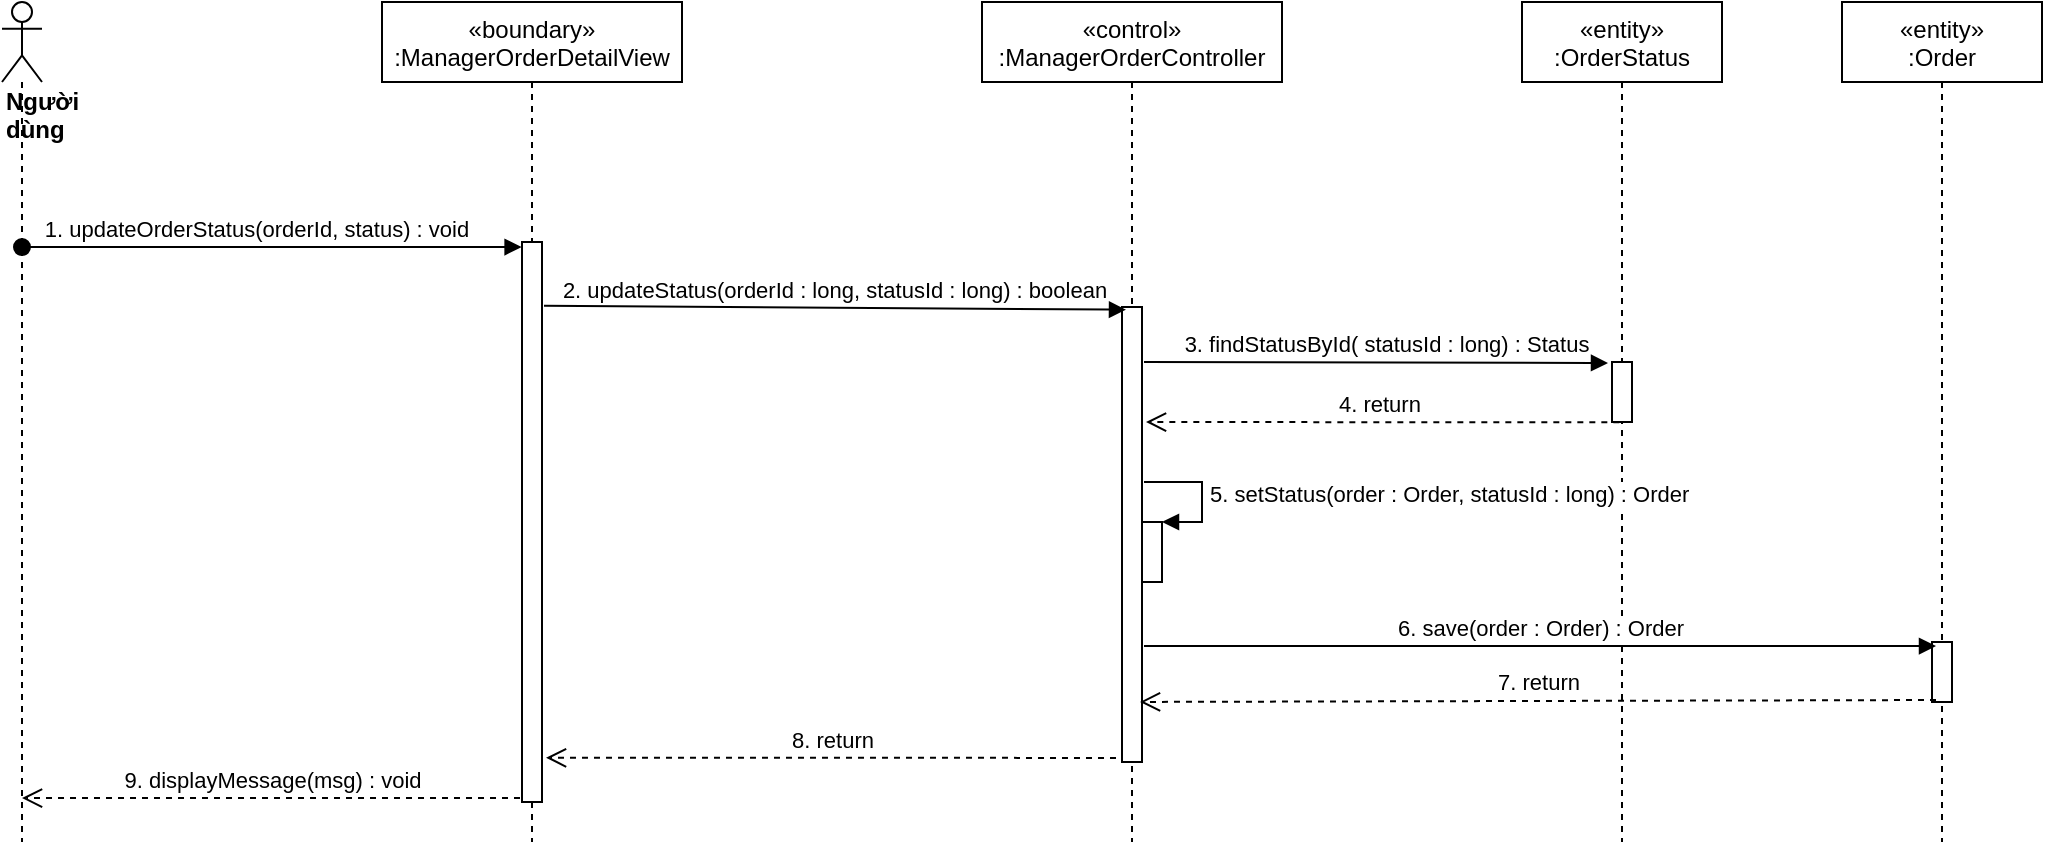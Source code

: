<mxfile version="14.7.1" type="device"><diagram id="kgpKYQtTHZ0yAKxKKP6v" name="Page-1"><mxGraphModel dx="1108" dy="425" grid="1" gridSize="10" guides="1" tooltips="1" connect="1" arrows="1" fold="1" page="1" pageScale="1" pageWidth="850" pageHeight="1100" math="0" shadow="0"><root><mxCell id="0"/><mxCell id="1" parent="0"/><mxCell id="6ZVt4XaQby4BpdGl5_Gu-1" value="«boundary»&#10;:ManagerOrderDetailView" style="shape=umlLifeline;perimeter=lifelinePerimeter;container=1;collapsible=0;recursiveResize=0;rounded=0;shadow=0;strokeWidth=1;" parent="1" vertex="1"><mxGeometry x="280" y="80" width="150" height="420" as="geometry"/></mxCell><mxCell id="6ZVt4XaQby4BpdGl5_Gu-2" value="" style="points=[];perimeter=orthogonalPerimeter;rounded=0;shadow=0;strokeWidth=1;" parent="6ZVt4XaQby4BpdGl5_Gu-1" vertex="1"><mxGeometry x="70" y="120" width="10" height="280" as="geometry"/></mxCell><mxCell id="6ZVt4XaQby4BpdGl5_Gu-4" value="«control»&#10;:ManagerOrderController" style="shape=umlLifeline;perimeter=lifelinePerimeter;container=1;collapsible=0;recursiveResize=0;rounded=0;shadow=0;strokeWidth=1;" parent="1" vertex="1"><mxGeometry x="580" y="80" width="150" height="420" as="geometry"/></mxCell><mxCell id="6ZVt4XaQby4BpdGl5_Gu-5" value="" style="points=[];perimeter=orthogonalPerimeter;rounded=0;shadow=0;strokeWidth=1;" parent="6ZVt4XaQby4BpdGl5_Gu-4" vertex="1"><mxGeometry x="70" y="152.5" width="10" height="227.5" as="geometry"/></mxCell><mxCell id="6ZVt4XaQby4BpdGl5_Gu-6" value="&lt;div&gt;&lt;b&gt;Người dùng&lt;/b&gt;&lt;/div&gt;" style="shape=umlLifeline;participant=umlActor;perimeter=lifelinePerimeter;whiteSpace=wrap;html=1;container=1;collapsible=0;recursiveResize=0;verticalAlign=top;spacingTop=36;outlineConnect=0;align=left;" parent="1" vertex="1"><mxGeometry x="90" y="80" width="20" height="420" as="geometry"/></mxCell><mxCell id="6ZVt4XaQby4BpdGl5_Gu-7" value="1. updateOrderStatus(orderId, status) : void" style="verticalAlign=bottom;startArrow=oval;endArrow=block;startSize=8;shadow=0;strokeWidth=1;entryX=-0.02;entryY=0.009;entryDx=0;entryDy=0;entryPerimeter=0;" parent="1" source="6ZVt4XaQby4BpdGl5_Gu-6" target="6ZVt4XaQby4BpdGl5_Gu-2" edge="1"><mxGeometry x="-0.06" relative="1" as="geometry"><mxPoint x="130" y="190" as="sourcePoint"/><mxPoint as="offset"/><mxPoint x="314.4" y="160.8" as="targetPoint"/></mxGeometry></mxCell><mxCell id="6ZVt4XaQby4BpdGl5_Gu-10" value="2. updateStatus(orderId : long, statusId : long) : boolean" style="html=1;verticalAlign=bottom;endArrow=block;entryX=0.2;entryY=0.006;entryDx=0;entryDy=0;entryPerimeter=0;exitX=1.1;exitY=0.114;exitDx=0;exitDy=0;exitPerimeter=0;" parent="1" source="6ZVt4XaQby4BpdGl5_Gu-2" target="6ZVt4XaQby4BpdGl5_Gu-5" edge="1"><mxGeometry width="80" relative="1" as="geometry"><mxPoint x="380" y="226" as="sourcePoint"/><mxPoint x="700" y="228" as="targetPoint"/></mxGeometry></mxCell><mxCell id="6ZVt4XaQby4BpdGl5_Gu-12" value="«entity»&#10;:OrderStatus" style="shape=umlLifeline;perimeter=lifelinePerimeter;container=1;collapsible=0;recursiveResize=0;rounded=0;shadow=0;strokeWidth=1;" parent="1" vertex="1"><mxGeometry x="850" y="80" width="100" height="420" as="geometry"/></mxCell><mxCell id="6ZVt4XaQby4BpdGl5_Gu-13" value="" style="points=[];perimeter=orthogonalPerimeter;rounded=0;shadow=0;strokeWidth=1;" parent="6ZVt4XaQby4BpdGl5_Gu-12" vertex="1"><mxGeometry x="45" y="180" width="10" height="30" as="geometry"/></mxCell><mxCell id="6ZVt4XaQby4BpdGl5_Gu-14" value="3. findStatusById( statusId : long) : Status" style="html=1;verticalAlign=bottom;endArrow=block;entryX=-0.2;entryY=0.017;entryDx=0;entryDy=0;entryPerimeter=0;exitX=1.1;exitY=0.121;exitDx=0;exitDy=0;exitPerimeter=0;" parent="1" source="6ZVt4XaQby4BpdGl5_Gu-5" target="6ZVt4XaQby4BpdGl5_Gu-13" edge="1"><mxGeometry x="0.041" width="80" relative="1" as="geometry"><mxPoint x="670" y="261" as="sourcePoint"/><mxPoint x="1110" y="297" as="targetPoint"/><mxPoint as="offset"/></mxGeometry></mxCell><mxCell id="6ZVt4XaQby4BpdGl5_Gu-15" value="4. return&amp;nbsp;" style="html=1;verticalAlign=bottom;endArrow=open;dashed=1;endSize=8;exitX=0.367;exitY=1.006;exitDx=0;exitDy=0;exitPerimeter=0;" parent="1" source="6ZVt4XaQby4BpdGl5_Gu-13" edge="1"><mxGeometry relative="1" as="geometry"><mxPoint x="1000" y="360" as="sourcePoint"/><mxPoint x="662" y="290" as="targetPoint"/></mxGeometry></mxCell><mxCell id="gK34XuCv-v3Rc5vJKjJ4-1" value="«entity»&#10;:Order" style="shape=umlLifeline;perimeter=lifelinePerimeter;container=1;collapsible=0;recursiveResize=0;rounded=0;shadow=0;strokeWidth=1;" parent="1" vertex="1"><mxGeometry x="1010" y="80" width="100" height="420" as="geometry"/></mxCell><mxCell id="gK34XuCv-v3Rc5vJKjJ4-2" value="" style="points=[];perimeter=orthogonalPerimeter;rounded=0;shadow=0;strokeWidth=1;" parent="gK34XuCv-v3Rc5vJKjJ4-1" vertex="1"><mxGeometry x="45" y="320" width="10" height="30" as="geometry"/></mxCell><mxCell id="gK34XuCv-v3Rc5vJKjJ4-3" value="" style="html=1;points=[];perimeter=orthogonalPerimeter;" parent="1" vertex="1"><mxGeometry x="660" y="340" width="10" height="30" as="geometry"/></mxCell><mxCell id="gK34XuCv-v3Rc5vJKjJ4-4" value="5. setStatus(order : Order, statusId : long) : Order" style="edgeStyle=orthogonalEdgeStyle;html=1;align=left;spacingLeft=2;endArrow=block;rounded=0;entryX=1;entryY=0;" parent="1" target="gK34XuCv-v3Rc5vJKjJ4-3" edge="1"><mxGeometry relative="1" as="geometry"><mxPoint x="661" y="320" as="sourcePoint"/><Array as="points"><mxPoint x="661" y="320"/><mxPoint x="690" y="320"/><mxPoint x="690" y="340"/></Array></mxGeometry></mxCell><mxCell id="gK34XuCv-v3Rc5vJKjJ4-6" value="6. save(order : Order) : Order" style="html=1;verticalAlign=bottom;endArrow=block;entryX=0.2;entryY=0.067;entryDx=0;entryDy=0;entryPerimeter=0;" parent="1" target="gK34XuCv-v3Rc5vJKjJ4-2" edge="1"><mxGeometry width="80" relative="1" as="geometry"><mxPoint x="661" y="402" as="sourcePoint"/><mxPoint x="800" y="320" as="targetPoint"/></mxGeometry></mxCell><mxCell id="gK34XuCv-v3Rc5vJKjJ4-7" value="7. return" style="html=1;verticalAlign=bottom;endArrow=open;dashed=1;endSize=8;exitX=0.2;exitY=0.967;exitDx=0;exitDy=0;exitPerimeter=0;entryX=0.9;entryY=0.868;entryDx=0;entryDy=0;entryPerimeter=0;" parent="1" source="gK34XuCv-v3Rc5vJKjJ4-2" target="6ZVt4XaQby4BpdGl5_Gu-5" edge="1"><mxGeometry relative="1" as="geometry"><mxPoint x="1010" y="419" as="sourcePoint"/><mxPoint x="670" y="429" as="targetPoint"/></mxGeometry></mxCell><mxCell id="jQUJX51L114kcNTD5GMS-1" value="8. return" style="html=1;verticalAlign=bottom;endArrow=open;dashed=1;endSize=8;exitX=-0.3;exitY=0.991;exitDx=0;exitDy=0;exitPerimeter=0;entryX=1.2;entryY=0.921;entryDx=0;entryDy=0;entryPerimeter=0;" edge="1" parent="1" source="6ZVt4XaQby4BpdGl5_Gu-5" target="6ZVt4XaQby4BpdGl5_Gu-2"><mxGeometry relative="1" as="geometry"><mxPoint x="590" y="420" as="sourcePoint"/><mxPoint x="510" y="420" as="targetPoint"/></mxGeometry></mxCell><mxCell id="jQUJX51L114kcNTD5GMS-2" value="9. displayMessage(msg) : void" style="html=1;verticalAlign=bottom;endArrow=open;dashed=1;endSize=8;exitX=-0.1;exitY=0.993;exitDx=0;exitDy=0;exitPerimeter=0;" edge="1" parent="1" source="6ZVt4XaQby4BpdGl5_Gu-2" target="6ZVt4XaQby4BpdGl5_Gu-6"><mxGeometry relative="1" as="geometry"><mxPoint x="590" y="320" as="sourcePoint"/><mxPoint x="510" y="320" as="targetPoint"/></mxGeometry></mxCell></root></mxGraphModel></diagram></mxfile>